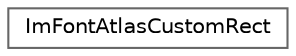 digraph "Gráfico de jerarquía de clases"
{
 // LATEX_PDF_SIZE
  bgcolor="transparent";
  edge [fontname=Helvetica,fontsize=10,labelfontname=Helvetica,labelfontsize=10];
  node [fontname=Helvetica,fontsize=10,shape=box,height=0.2,width=0.4];
  rankdir="LR";
  Node0 [id="Node000000",label="ImFontAtlasCustomRect",height=0.2,width=0.4,color="grey40", fillcolor="white", style="filled",URL="$struct_im_font_atlas_custom_rect.html",tooltip=" "];
}
